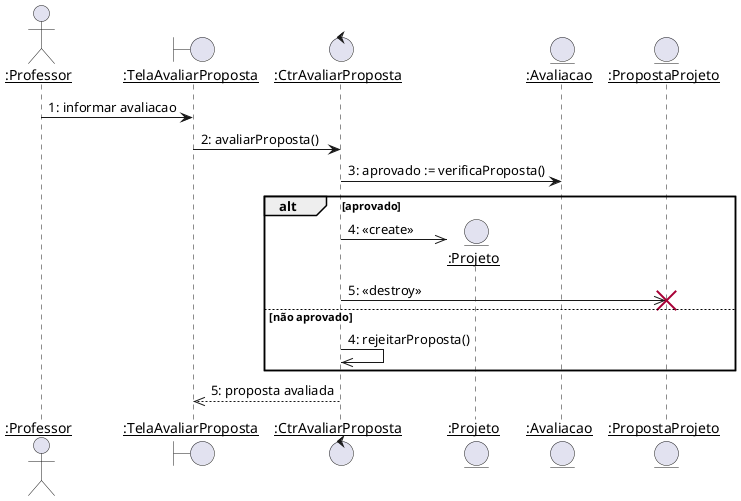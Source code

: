 @startuml
skinparam sequenceParticipant underline

actor ":Professor" as Professor
boundary ":TelaAvaliarProposta" as TelaAvaliarProposta
control ":CtrAvaliarProposta" as CtrAvaliarProposta
entity ":Projeto" as Projeto
entity ":Avaliacao" as Avaliacao
entity ":PropostaProjeto" as PropostaProjeto

Professor -> TelaAvaliarProposta : 1: informar avaliacao
TelaAvaliarProposta -> CtrAvaliarProposta : 2: avaliarProposta()
CtrAvaliarProposta -> Avaliacao : 3: aprovado := verificaProposta()
alt aprovado
  CtrAvaliarProposta ->> Projeto ** : 4: <<create>>
  CtrAvaliarProposta ->> PropostaProjeto !! : 5: <<destroy>>
else não aprovado
  CtrAvaliarProposta ->> CtrAvaliarProposta : 4: rejeitarProposta()
end
TelaAvaliarProposta <<-- CtrAvaliarProposta : 5: proposta avaliada
@enduml
